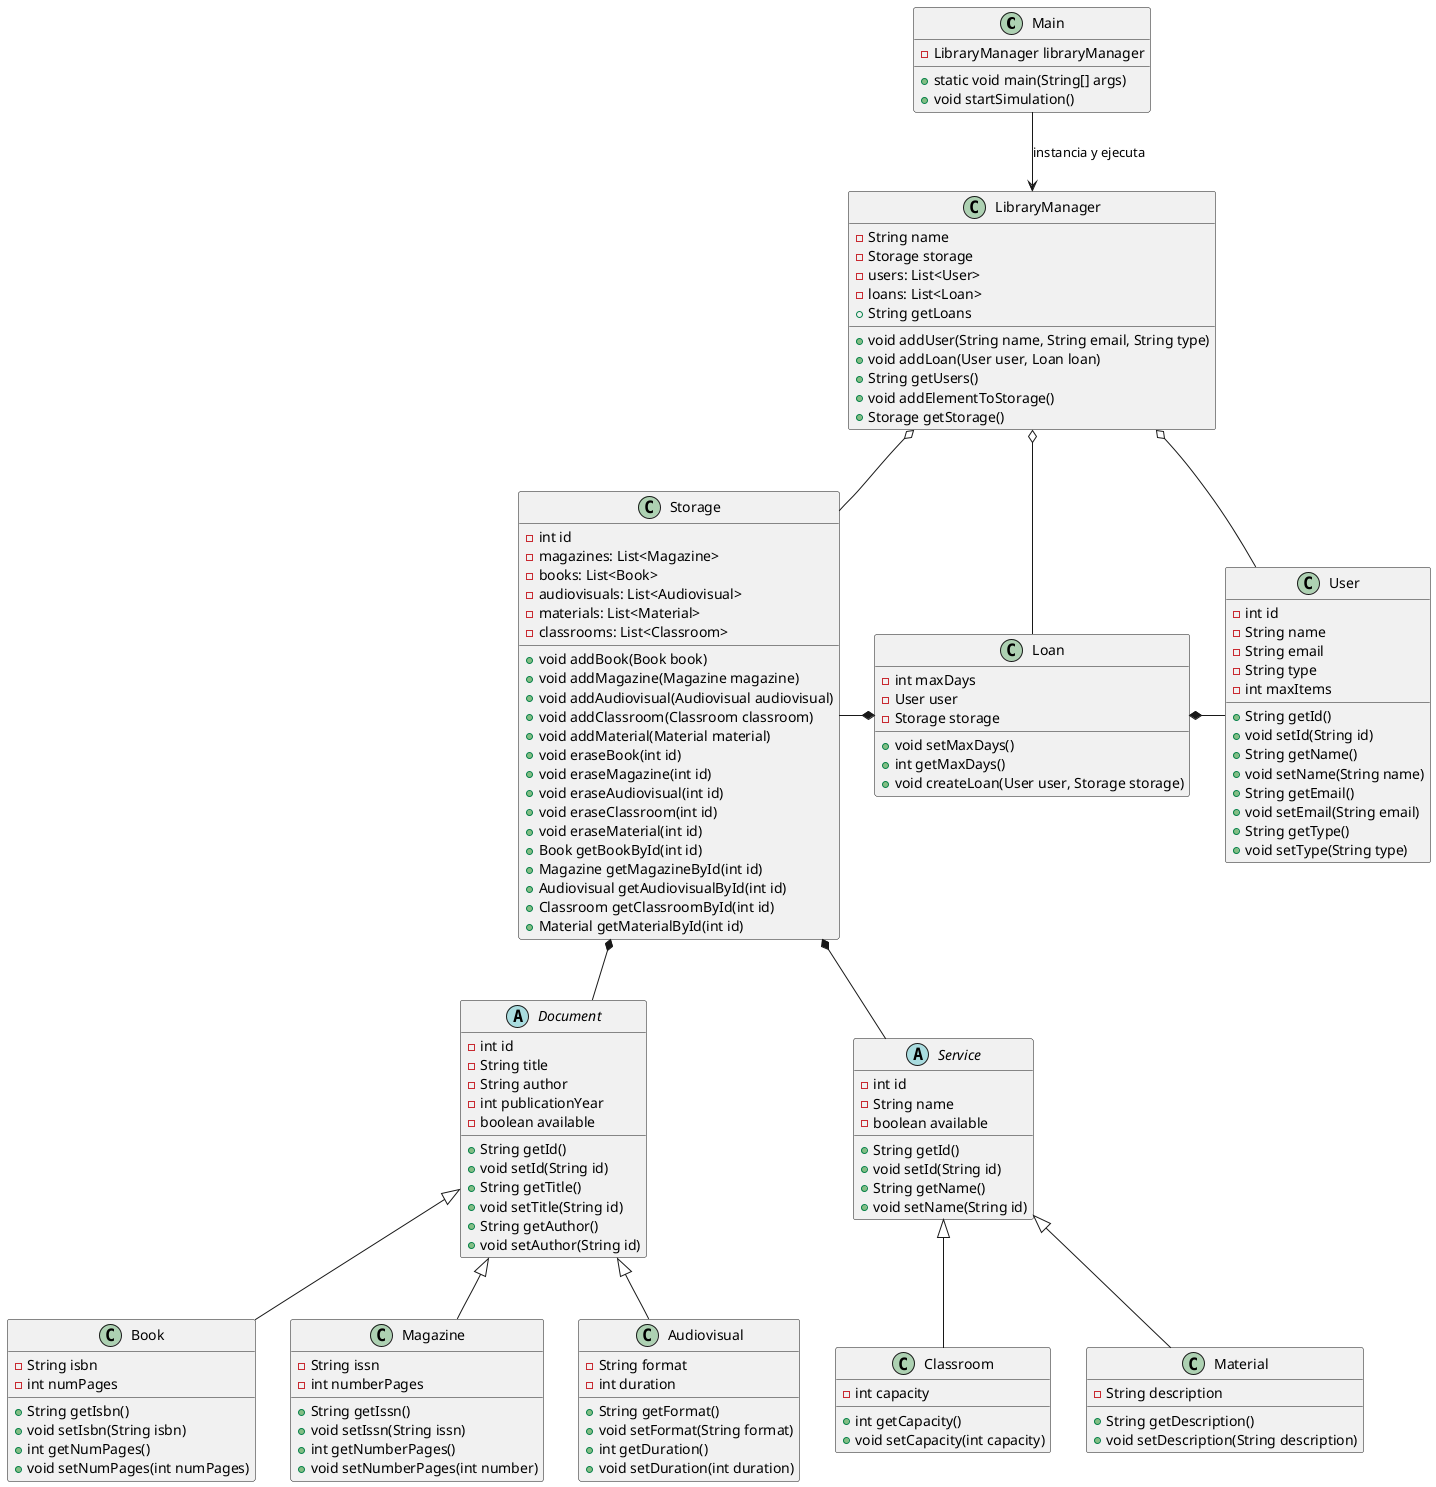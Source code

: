 @startuml
Main --> LibraryManager : "instancia y ejecuta"
LibraryManager o-- Storage
LibraryManager o-- User
LibraryManager o-- Loan
Storage -right-* Loan
Loan *-right- User
Storage *-- Document
Storage *-- Service

Service <|-- Classroom
Service <|-- Material
Document <|-- Book
Document <|-- Magazine
Document <|-- Audiovisual

class Material {
    -String description
    +String getDescription()
    +void setDescription(String description)
}

class Storage {
    - int id
    - magazines: List<Magazine> 
    - books: List<Book> 
    - audiovisuals: List<Audiovisual>
    - materials: List<Material>
    - classrooms: List<Classroom>
    + void addBook(Book book)
    + void addMagazine(Magazine magazine)
    + void addAudiovisual(Audiovisual audiovisual)
    + void addClassroom(Classroom classroom)
    + void addMaterial(Material material)
    + void eraseBook(int id)
    + void eraseMagazine(int id)
    + void eraseAudiovisual(int id)
    + void eraseClassroom(int id)
    + void eraseMaterial(int id)
    + Book getBookById(int id)
    + Magazine getMagazineById(int id)
    + Audiovisual getAudiovisualById(int id)
    + Classroom getClassroomById(int id)
    + Material getMaterialById(int id)
}

abstract class Document {
    -int id
    -String title
    -String author
    -int publicationYear
    -boolean available
    +String getId()
    +void setId(String id)
    +String getTitle()
    +void setTitle(String id)
    +String getAuthor()
    +void setAuthor(String id)
    
}

class User {
    -int id
    -String name
    -String email
    -String type
    -int maxItems

    +String getId()
    +void setId(String id)
    +String getName()
    +void setName(String name)
    +String getEmail()
    +void setEmail(String email)
    +String getType()
    +void setType(String type)
}

class Book {
    -String isbn
    -int numPages
    +String getIsbn()
    +void setIsbn(String isbn)
    +int getNumPages()
    +void setNumPages(int numPages)
}

class Classroom {
    -int capacity
    +int getCapacity()
    +void setCapacity(int capacity)
}

abstract class Service {
    -int id
    -String name
    -boolean available
    +String getId()
    +void setId(String id)
    +String getName()
    +void setName(String id)
}

class Magazine {
    -String issn
    -int numberPages
    +String getIssn()
    +void setIssn(String issn)
    +int getNumberPages()
    +void setNumberPages(int number)
}

class Audiovisual {
    -String format
    -int duration
    +String getFormat()
    +void setFormat(String format)
    +int getDuration()
    +void setDuration(int duration)
}

class LibraryManager {
    -String name
    -Storage storage
    -users: List<User>
    -loans: List<Loan>
    +void addUser(String name, String email, String type)
    +void addLoan(User user, Loan loan)
    +String getUsers()
    +String getLoans
    +void addElementToStorage()
    +Storage getStorage()
}

class Main {
    -LibraryManager libraryManager
    +static void main(String[] args)
    +void startSimulation()
}

class Loan {
  -int maxDays
  -User user
  -Storage storage
  +void setMaxDays()
  +int getMaxDays()
  +void createLoan(User user, Storage storage)
}

@enduml
